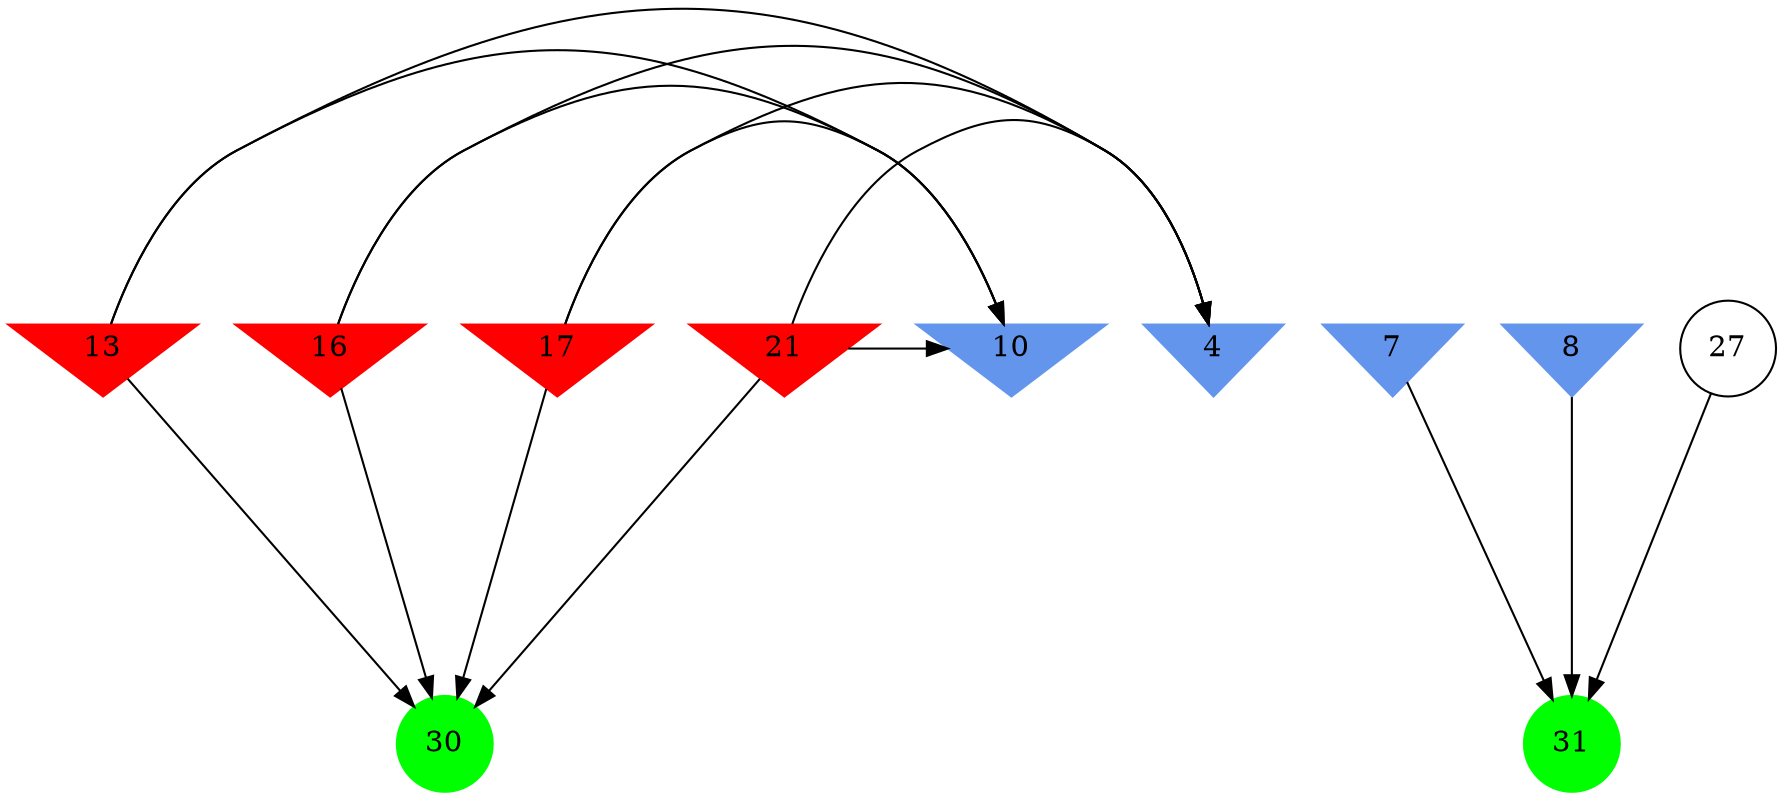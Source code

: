 digraph brain {
	ranksep=2.0;
	4 [shape=invtriangle,style=filled,color=cornflowerblue];
	7 [shape=invtriangle,style=filled,color=cornflowerblue];
	8 [shape=invtriangle,style=filled,color=cornflowerblue];
	10 [shape=invtriangle,style=filled,color=cornflowerblue];
	13 [shape=invtriangle,style=filled,color=red];
	16 [shape=invtriangle,style=filled,color=red];
	17 [shape=invtriangle,style=filled,color=red];
	21 [shape=invtriangle,style=filled,color=red];
	27 [shape=circle,color=black];
	30 [shape=circle,style=filled,color=green];
	31 [shape=circle,style=filled,color=green];
	27	->	31;
	8	->	31;
	7	->	31;
	13	->	4;
	13	->	30;
	13	->	10;
	16	->	4;
	16	->	30;
	16	->	10;
	17	->	4;
	17	->	30;
	17	->	10;
	21	->	4;
	21	->	30;
	21	->	10;
	{ rank=same; 4; 7; 8; 10; 13; 16; 17; 21; }
	{ rank=same; 27; }
	{ rank=same; 30; 31; }
}
